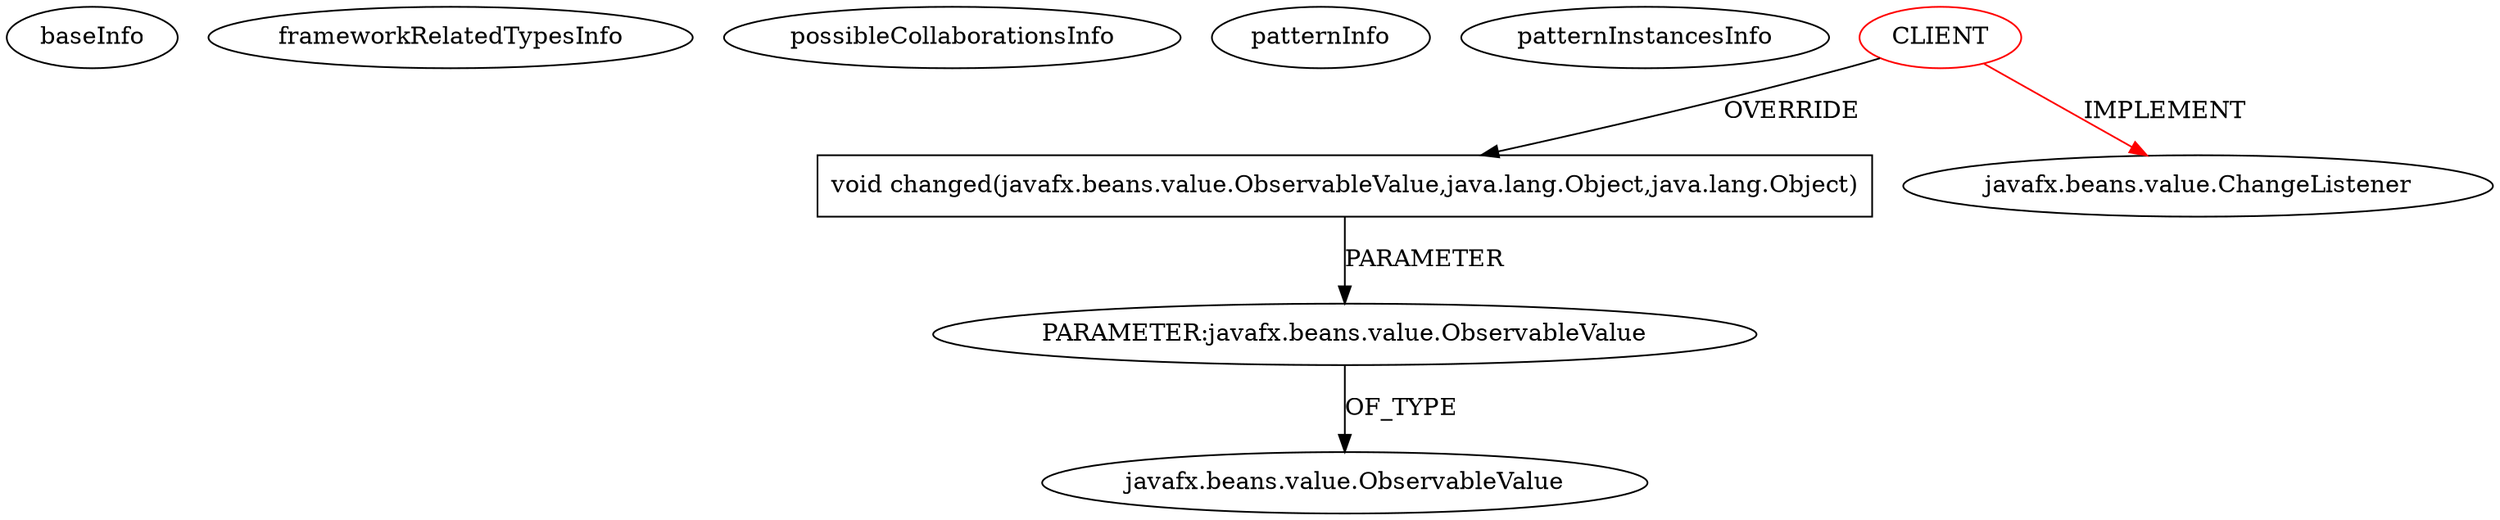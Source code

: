 digraph {
baseInfo[graphId=1542,category="pattern",isAnonymous=false,possibleRelation=false]
frameworkRelatedTypesInfo[0="javafx.beans.value.ChangeListener"]
possibleCollaborationsInfo[]
patternInfo[frequency=2.0,patternRootClient=0]
patternInstancesInfo[0="zn0315-zuji~/zn0315-zuji/zuji-master/examPaper/src/main/java/com/zuji/util/examPaper/ImageViewerController.java~ImageViewerController~4922",1="MrLoNee-RadialFx~/MrLoNee-RadialFx/RadialFx-master/src/com/mrlonee/radialfx/core/RadialMenuItem.java~RadialMenuItem~961"]
43[label="void changed(javafx.beans.value.ObservableValue,java.lang.Object,java.lang.Object)",vertexType="OVERRIDING_METHOD_DECLARATION",isFrameworkType=false,shape=box]
0[label="CLIENT",vertexType="ROOT_CLIENT_CLASS_DECLARATION",isFrameworkType=false,color=red]
44[label="PARAMETER:javafx.beans.value.ObservableValue",vertexType="PARAMETER_DECLARATION",isFrameworkType=false]
45[label="javafx.beans.value.ObservableValue",vertexType="FRAMEWORK_INTERFACE_TYPE",isFrameworkType=false]
2[label="javafx.beans.value.ChangeListener",vertexType="FRAMEWORK_INTERFACE_TYPE",isFrameworkType=false]
0->43[label="OVERRIDE"]
43->44[label="PARAMETER"]
0->2[label="IMPLEMENT",color=red]
44->45[label="OF_TYPE"]
}
